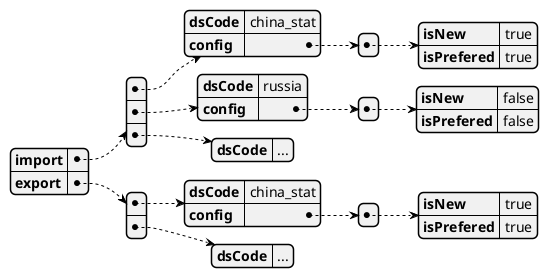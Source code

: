	
@startyaml
import:
  - dsCode: china_stat
    config:
      - isNew: true
        isPrefered: true
  - dsCode: russia
    config:
      - isNew: false
        isPrefered: false
  - dsCode: ...
export:
  - dsCode: china_stat
    config:
      - isNew: true
        isPrefered: true
  - dsCode: ...
@endyaml